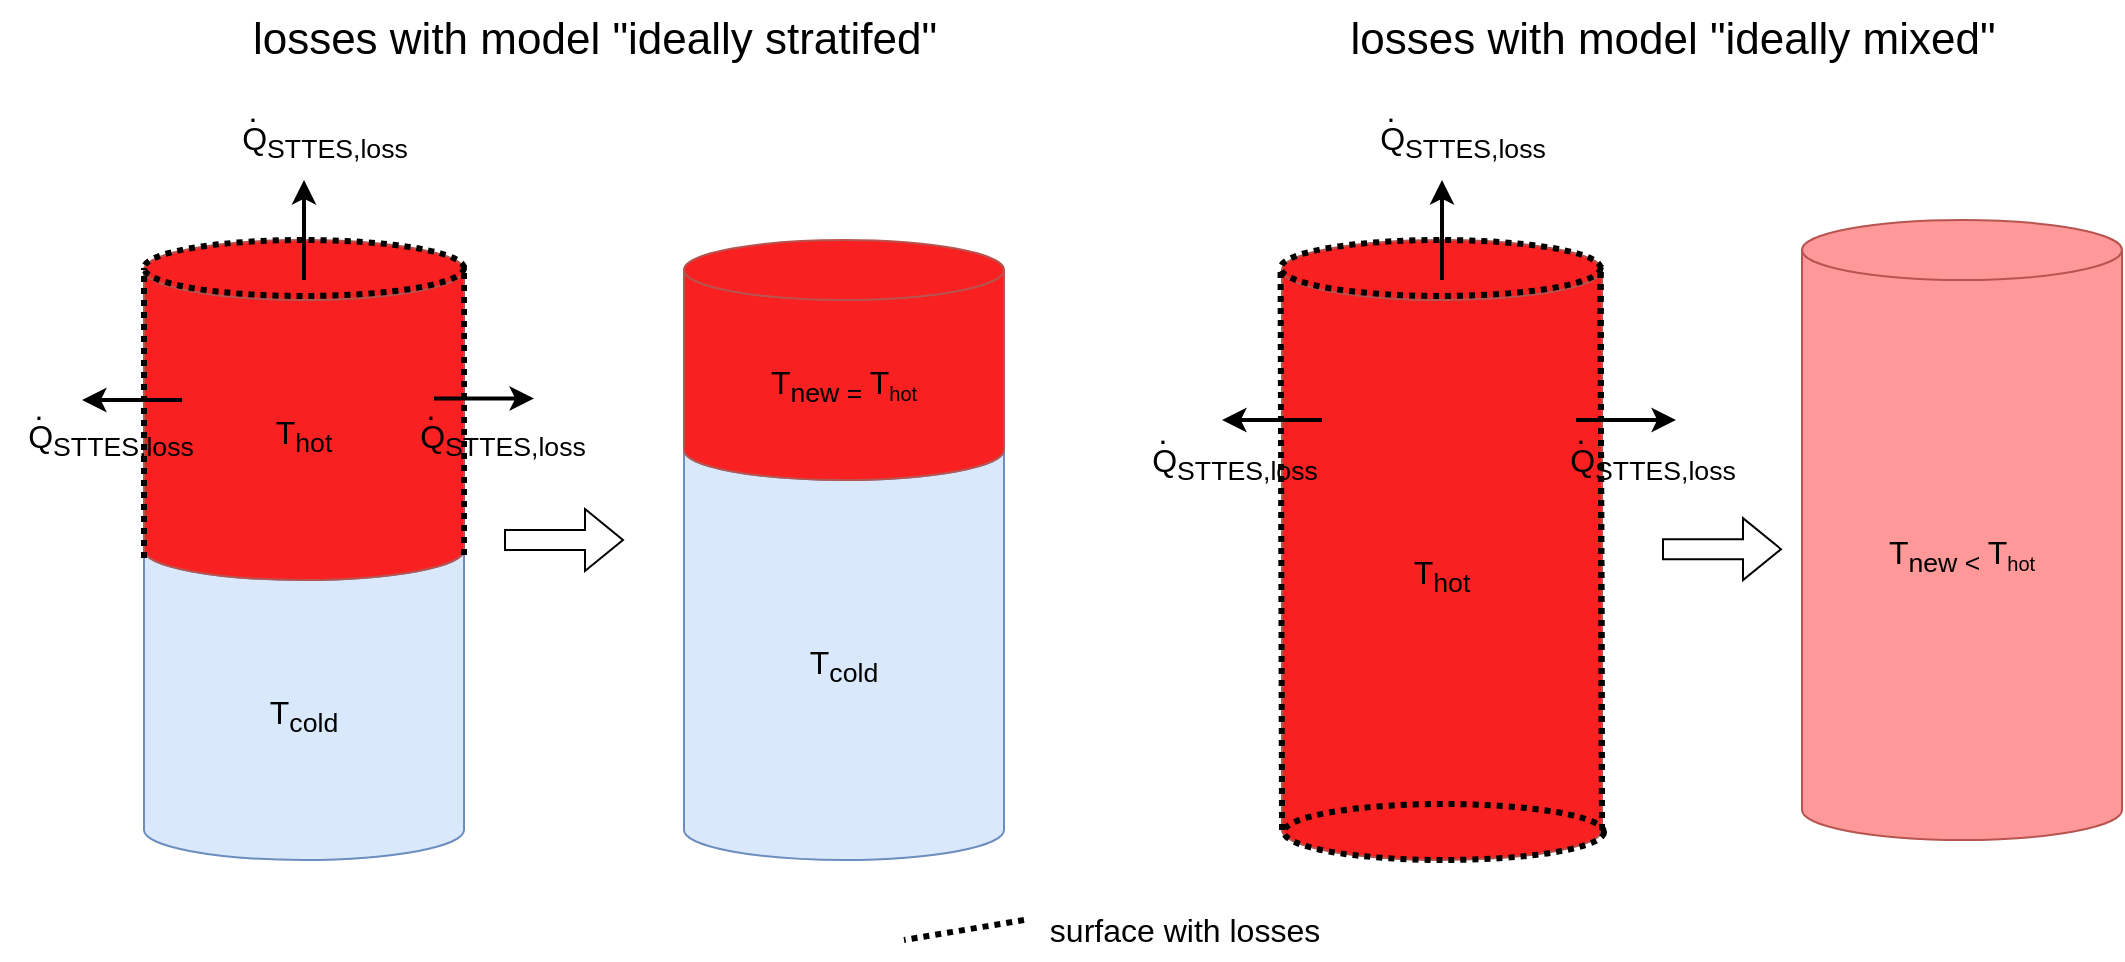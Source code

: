 <mxfile version="20.6.2" type="device"><diagram id="dN7MIzyuWFATzw5Fgmmd" name="Seite-1"><mxGraphModel dx="1778" dy="1065" grid="1" gridSize="10" guides="1" tooltips="1" connect="1" arrows="1" fold="1" page="1" pageScale="1" pageWidth="1654" pageHeight="1169" math="0" shadow="0"><root><mxCell id="0"/><mxCell id="1" parent="0"/><mxCell id="bo4LCcih02CFlxmgc-3f-16" value="&lt;font style=&quot;font-size: 16px;&quot;&gt;T&lt;sub&gt;cold&lt;/sub&gt;&lt;/font&gt;" style="shape=cylinder3;whiteSpace=wrap;html=1;boundedLbl=1;backgroundOutline=1;size=15;fillColor=#dae8fc;strokeColor=#6c8ebf;" vertex="1" parent="1"><mxGeometry x="210" y="330" width="160" height="170" as="geometry"/></mxCell><mxCell id="bo4LCcih02CFlxmgc-3f-17" value="&lt;font style=&quot;font-size: 16px;&quot;&gt;T&lt;sub&gt;hot&lt;/sub&gt;&lt;/font&gt;" style="shape=cylinder3;whiteSpace=wrap;html=1;boundedLbl=1;backgroundOutline=1;size=15;fillColor=#F82020;strokeColor=#b85450;gradientColor=none;" vertex="1" parent="1"><mxGeometry x="210" y="190" width="160" height="170" as="geometry"/></mxCell><mxCell id="bo4LCcih02CFlxmgc-3f-18" value="" style="endArrow=classic;startArrow=none;html=1;rounded=0;strokeColor=#000000;strokeWidth=2;fontSize=16;startFill=0;" edge="1" parent="1"><mxGeometry width="50" height="50" relative="1" as="geometry"><mxPoint x="355" y="269.29" as="sourcePoint"/><mxPoint x="405" y="269.29" as="targetPoint"/></mxGeometry></mxCell><mxCell id="bo4LCcih02CFlxmgc-3f-19" value="" style="endArrow=classic;startArrow=none;html=1;rounded=0;strokeColor=#000000;strokeWidth=2;fontSize=16;startFill=0;" edge="1" parent="1"><mxGeometry width="50" height="50" relative="1" as="geometry"><mxPoint x="229" y="270" as="sourcePoint"/><mxPoint x="179" y="270" as="targetPoint"/></mxGeometry></mxCell><mxCell id="bo4LCcih02CFlxmgc-3f-20" value="" style="endArrow=classic;startArrow=none;html=1;rounded=0;strokeColor=#000000;strokeWidth=2;fontSize=16;startFill=0;" edge="1" parent="1"><mxGeometry width="50" height="50" relative="1" as="geometry"><mxPoint x="290" y="210" as="sourcePoint"/><mxPoint x="290" y="160" as="targetPoint"/></mxGeometry></mxCell><mxCell id="bo4LCcih02CFlxmgc-3f-21" value="Q&lt;sub&gt;STTES,loss&lt;/sub&gt;" style="text;html=1;align=center;verticalAlign=middle;resizable=0;points=[];autosize=1;strokeColor=none;fillColor=none;fontSize=16;" vertex="1" parent="1"><mxGeometry x="334" y="270" width="110" height="40" as="geometry"/></mxCell><mxCell id="bo4LCcih02CFlxmgc-3f-22" value="." style="text;html=1;align=center;verticalAlign=middle;resizable=0;points=[];autosize=1;strokeColor=none;fillColor=none;fontSize=16;" vertex="1" parent="1"><mxGeometry x="338" y="259" width="30" height="30" as="geometry"/></mxCell><mxCell id="bo4LCcih02CFlxmgc-3f-23" value="Q&lt;sub&gt;STTES,loss&lt;/sub&gt;" style="text;html=1;align=center;verticalAlign=middle;resizable=0;points=[];autosize=1;strokeColor=none;fillColor=none;fontSize=16;" vertex="1" parent="1"><mxGeometry x="245" y="121" width="110" height="40" as="geometry"/></mxCell><mxCell id="bo4LCcih02CFlxmgc-3f-24" value="." style="text;html=1;align=center;verticalAlign=middle;resizable=0;points=[];autosize=1;strokeColor=none;fillColor=none;fontSize=16;" vertex="1" parent="1"><mxGeometry x="249" y="110" width="30" height="30" as="geometry"/></mxCell><mxCell id="bo4LCcih02CFlxmgc-3f-25" value="Q&lt;sub&gt;STTES,loss&lt;/sub&gt;" style="text;html=1;align=center;verticalAlign=middle;resizable=0;points=[];autosize=1;strokeColor=none;fillColor=none;fontSize=16;" vertex="1" parent="1"><mxGeometry x="138" y="270" width="110" height="40" as="geometry"/></mxCell><mxCell id="bo4LCcih02CFlxmgc-3f-26" value="." style="text;html=1;align=center;verticalAlign=middle;resizable=0;points=[];autosize=1;strokeColor=none;fillColor=none;fontSize=16;" vertex="1" parent="1"><mxGeometry x="142" y="259" width="30" height="30" as="geometry"/></mxCell><mxCell id="bo4LCcih02CFlxmgc-3f-29" value="" style="shape=flexArrow;endArrow=classic;html=1;rounded=0;" edge="1" parent="1"><mxGeometry width="50" height="50" relative="1" as="geometry"><mxPoint x="390" y="340" as="sourcePoint"/><mxPoint x="450" y="340" as="targetPoint"/></mxGeometry></mxCell><mxCell id="bo4LCcih02CFlxmgc-3f-30" value="&lt;font style=&quot;font-size: 16px;&quot;&gt;T&lt;sub&gt;cold&lt;/sub&gt;&lt;/font&gt;" style="shape=cylinder3;whiteSpace=wrap;html=1;boundedLbl=1;backgroundOutline=1;size=15;fillColor=#dae8fc;strokeColor=#6c8ebf;" vertex="1" parent="1"><mxGeometry x="480" y="280" width="160" height="220" as="geometry"/></mxCell><mxCell id="bo4LCcih02CFlxmgc-3f-31" value="&lt;font style=&quot;font-size: 16px;&quot;&gt;T&lt;sub&gt;new =&amp;nbsp;&lt;/sub&gt;&lt;/font&gt;&lt;span style=&quot;font-size: 16px;&quot;&gt;T&lt;/span&gt;&lt;sub&gt;hot&lt;/sub&gt;" style="shape=cylinder3;whiteSpace=wrap;html=1;boundedLbl=1;backgroundOutline=1;size=15;fillColor=#F82020;strokeColor=#b85450;gradientColor=none;" vertex="1" parent="1"><mxGeometry x="480" y="190" width="160" height="120" as="geometry"/></mxCell><mxCell id="bo4LCcih02CFlxmgc-3f-65" value="&lt;font style=&quot;font-size: 16px;&quot;&gt;T&lt;sub&gt;hot&lt;/sub&gt;&lt;/font&gt;" style="shape=cylinder3;whiteSpace=wrap;html=1;boundedLbl=1;backgroundOutline=1;size=15;fillColor=#F82020;strokeColor=#b85450;gradientColor=none;" vertex="1" parent="1"><mxGeometry x="779" y="190" width="160" height="310" as="geometry"/></mxCell><mxCell id="bo4LCcih02CFlxmgc-3f-66" value="" style="endArrow=classic;startArrow=none;html=1;rounded=0;strokeColor=#000000;strokeWidth=2;fontSize=16;startFill=0;" edge="1" parent="1"><mxGeometry width="50" height="50" relative="1" as="geometry"><mxPoint x="926" y="280" as="sourcePoint"/><mxPoint x="976" y="280" as="targetPoint"/></mxGeometry></mxCell><mxCell id="bo4LCcih02CFlxmgc-3f-67" value="" style="endArrow=classic;startArrow=none;html=1;rounded=0;strokeColor=#000000;strokeWidth=2;fontSize=16;startFill=0;" edge="1" parent="1"><mxGeometry width="50" height="50" relative="1" as="geometry"><mxPoint x="799" y="280" as="sourcePoint"/><mxPoint x="749" y="280" as="targetPoint"/></mxGeometry></mxCell><mxCell id="bo4LCcih02CFlxmgc-3f-68" value="" style="endArrow=classic;startArrow=none;html=1;rounded=0;strokeColor=#000000;strokeWidth=2;fontSize=16;startFill=0;" edge="1" parent="1"><mxGeometry width="50" height="50" relative="1" as="geometry"><mxPoint x="859" y="210" as="sourcePoint"/><mxPoint x="859" y="160" as="targetPoint"/></mxGeometry></mxCell><mxCell id="bo4LCcih02CFlxmgc-3f-69" value="Q&lt;sub&gt;STTES,loss&lt;/sub&gt;" style="text;html=1;align=center;verticalAlign=middle;resizable=0;points=[];autosize=1;strokeColor=none;fillColor=none;fontSize=16;" vertex="1" parent="1"><mxGeometry x="909" y="282" width="110" height="40" as="geometry"/></mxCell><mxCell id="bo4LCcih02CFlxmgc-3f-70" value="." style="text;html=1;align=center;verticalAlign=middle;resizable=0;points=[];autosize=1;strokeColor=none;fillColor=none;fontSize=16;" vertex="1" parent="1"><mxGeometry x="913" y="271" width="30" height="30" as="geometry"/></mxCell><mxCell id="bo4LCcih02CFlxmgc-3f-71" value="Q&lt;sub&gt;STTES,loss&lt;/sub&gt;" style="text;html=1;align=center;verticalAlign=middle;resizable=0;points=[];autosize=1;strokeColor=none;fillColor=none;fontSize=16;" vertex="1" parent="1"><mxGeometry x="814" y="121" width="110" height="40" as="geometry"/></mxCell><mxCell id="bo4LCcih02CFlxmgc-3f-72" value="." style="text;html=1;align=center;verticalAlign=middle;resizable=0;points=[];autosize=1;strokeColor=none;fillColor=none;fontSize=16;" vertex="1" parent="1"><mxGeometry x="818" y="110" width="30" height="30" as="geometry"/></mxCell><mxCell id="bo4LCcih02CFlxmgc-3f-73" value="Q&lt;sub&gt;STTES,loss&lt;/sub&gt;" style="text;html=1;align=center;verticalAlign=middle;resizable=0;points=[];autosize=1;strokeColor=none;fillColor=none;fontSize=16;" vertex="1" parent="1"><mxGeometry x="700" y="282" width="110" height="40" as="geometry"/></mxCell><mxCell id="bo4LCcih02CFlxmgc-3f-74" value="." style="text;html=1;align=center;verticalAlign=middle;resizable=0;points=[];autosize=1;strokeColor=none;fillColor=none;fontSize=16;" vertex="1" parent="1"><mxGeometry x="704" y="271" width="30" height="30" as="geometry"/></mxCell><mxCell id="bo4LCcih02CFlxmgc-3f-76" value="&lt;font style=&quot;font-size: 16px;&quot;&gt;T&lt;sub&gt;new &amp;lt;&amp;nbsp;&lt;/sub&gt;&lt;/font&gt;&lt;span style=&quot;font-size: 16px;&quot;&gt;T&lt;/span&gt;&lt;sub&gt;hot&lt;/sub&gt;" style="shape=cylinder3;whiteSpace=wrap;html=1;boundedLbl=1;backgroundOutline=1;size=15;fillColor=#FF9999;strokeColor=#b85450;gradientColor=none;" vertex="1" parent="1"><mxGeometry x="1039" y="180" width="160" height="310" as="geometry"/></mxCell><mxCell id="bo4LCcih02CFlxmgc-3f-78" value="losses with model &quot;ideally stratifed&quot;" style="text;html=1;align=center;verticalAlign=middle;resizable=0;points=[];autosize=1;strokeColor=none;fillColor=none;fontSize=22;" vertex="1" parent="1"><mxGeometry x="250" y="70" width="370" height="40" as="geometry"/></mxCell><mxCell id="bo4LCcih02CFlxmgc-3f-79" value="losses with model &quot;ideally mixed&quot;" style="text;html=1;align=center;verticalAlign=middle;resizable=0;points=[];autosize=1;strokeColor=none;fillColor=none;fontSize=22;" vertex="1" parent="1"><mxGeometry x="799" y="70" width="350" height="40" as="geometry"/></mxCell><mxCell id="bo4LCcih02CFlxmgc-3f-80" value="" style="shape=flexArrow;endArrow=classic;html=1;rounded=0;" edge="1" parent="1"><mxGeometry width="50" height="50" relative="1" as="geometry"><mxPoint x="969" y="344.57" as="sourcePoint"/><mxPoint x="1029" y="344.57" as="targetPoint"/></mxGeometry></mxCell><mxCell id="bo4LCcih02CFlxmgc-3f-82" value="" style="endArrow=none;html=1;rounded=0;fontSize=22;strokeWidth=3;dashed=1;dashPattern=1 1;entryX=0;entryY=0;entryDx=0;entryDy=15;entryPerimeter=0;" edge="1" parent="1"><mxGeometry width="50" height="50" relative="1" as="geometry"><mxPoint x="210" y="349" as="sourcePoint"/><mxPoint x="210" y="204" as="targetPoint"/></mxGeometry></mxCell><mxCell id="bo4LCcih02CFlxmgc-3f-83" value="" style="endArrow=none;html=1;rounded=0;fontSize=22;strokeWidth=3;dashed=1;dashPattern=1 1;entryX=0;entryY=0;entryDx=0;entryDy=15;entryPerimeter=0;" edge="1" parent="1"><mxGeometry width="50" height="50" relative="1" as="geometry"><mxPoint x="370" y="347.5" as="sourcePoint"/><mxPoint x="370" y="202.5" as="targetPoint"/></mxGeometry></mxCell><mxCell id="bo4LCcih02CFlxmgc-3f-86" value="" style="ellipse;whiteSpace=wrap;html=1;fontSize=22;fillColor=none;strokeWidth=3;dashed=1;dashPattern=1 1;" vertex="1" parent="1"><mxGeometry x="210" y="190" width="160" height="28" as="geometry"/></mxCell><mxCell id="bo4LCcih02CFlxmgc-3f-89" value="" style="ellipse;whiteSpace=wrap;html=1;fontSize=22;fillColor=none;strokeWidth=3;dashed=1;dashPattern=1 1;" vertex="1" parent="1"><mxGeometry x="778.29" y="190" width="160" height="28" as="geometry"/></mxCell><mxCell id="bo4LCcih02CFlxmgc-3f-90" value="" style="endArrow=none;html=1;rounded=0;fontSize=22;strokeWidth=3;dashed=1;dashPattern=1 1;entryX=0;entryY=0;entryDx=0;entryDy=15;entryPerimeter=0;exitX=0;exitY=1;exitDx=0;exitDy=-15;exitPerimeter=0;" edge="1" parent="1" source="bo4LCcih02CFlxmgc-3f-65"><mxGeometry width="50" height="50" relative="1" as="geometry"><mxPoint x="778.29" y="349.0" as="sourcePoint"/><mxPoint x="778.29" y="204.0" as="targetPoint"/></mxGeometry></mxCell><mxCell id="bo4LCcih02CFlxmgc-3f-91" value="" style="endArrow=none;html=1;rounded=0;fontSize=22;strokeWidth=3;dashed=1;dashPattern=1 1;entryX=0;entryY=0;entryDx=0;entryDy=15;entryPerimeter=0;exitX=1;exitY=1;exitDx=0;exitDy=-15;exitPerimeter=0;" edge="1" parent="1" source="bo4LCcih02CFlxmgc-3f-65"><mxGeometry width="50" height="50" relative="1" as="geometry"><mxPoint x="938.29" y="347.5" as="sourcePoint"/><mxPoint x="938.29" y="202.5" as="targetPoint"/></mxGeometry></mxCell><mxCell id="bo4LCcih02CFlxmgc-3f-92" value="" style="endArrow=none;html=1;rounded=0;fontSize=22;strokeWidth=3;dashed=1;dashPattern=1 1;entryX=0;entryY=0;entryDx=0;entryDy=15;entryPerimeter=0;exitX=1;exitY=1;exitDx=0;exitDy=-15;exitPerimeter=0;" edge="1" parent="1" source="bo4LCcih02CFlxmgc-3f-65"><mxGeometry width="50" height="50" relative="1" as="geometry"><mxPoint x="938.29" y="347.5" as="sourcePoint"/><mxPoint x="938.29" y="202.5" as="targetPoint"/></mxGeometry></mxCell><mxCell id="bo4LCcih02CFlxmgc-3f-93" value="" style="endArrow=none;html=1;rounded=0;fontSize=22;strokeWidth=3;dashed=1;dashPattern=1 1;entryX=0;entryY=0;entryDx=0;entryDy=15;entryPerimeter=0;" edge="1" parent="1"><mxGeometry width="50" height="50" relative="1" as="geometry"><mxPoint x="650" y="530" as="sourcePoint"/><mxPoint x="590" y="540.0" as="targetPoint"/></mxGeometry></mxCell><mxCell id="bo4LCcih02CFlxmgc-3f-94" value="surface with losses" style="text;html=1;align=center;verticalAlign=middle;resizable=0;points=[];autosize=1;strokeColor=none;fillColor=none;fontSize=16;" vertex="1" parent="1"><mxGeometry x="650" y="520" width="160" height="30" as="geometry"/></mxCell><mxCell id="bo4LCcih02CFlxmgc-3f-95" value="" style="ellipse;whiteSpace=wrap;html=1;fontSize=22;fillColor=none;strokeWidth=3;dashed=1;dashPattern=1 1;" vertex="1" parent="1"><mxGeometry x="780" y="472" width="160" height="28" as="geometry"/></mxCell></root></mxGraphModel></diagram></mxfile>